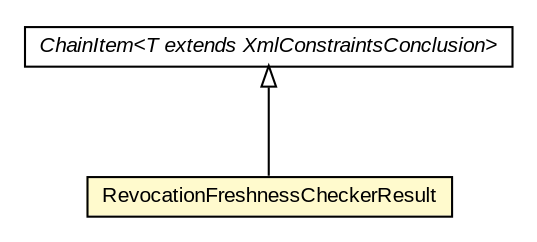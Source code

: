 #!/usr/local/bin/dot
#
# Class diagram 
# Generated by UMLGraph version R5_6-24-gf6e263 (http://www.umlgraph.org/)
#

digraph G {
	edge [fontname="arial",fontsize=10,labelfontname="arial",labelfontsize=10];
	node [fontname="arial",fontsize=10,shape=plaintext];
	nodesep=0.25;
	ranksep=0.5;
	// eu.europa.esig.dss.validation.process.ChainItem<T extends eu.europa.esig.dss.jaxb.detailedreport.XmlConstraintsConclusion>
	c580043 [label=<<table title="eu.europa.esig.dss.validation.process.ChainItem" border="0" cellborder="1" cellspacing="0" cellpadding="2" port="p" href="../../../../ChainItem.html">
		<tr><td><table border="0" cellspacing="0" cellpadding="1">
<tr><td align="center" balign="center"><font face="arial italic"> ChainItem&lt;T extends XmlConstraintsConclusion&gt; </font></td></tr>
		</table></td></tr>
		</table>>, URL="../../../../ChainItem.html", fontname="arial", fontcolor="black", fontsize=10.0];
	// eu.europa.esig.dss.validation.process.bbb.xcv.sub.checks.RevocationFreshnessCheckerResult
	c580102 [label=<<table title="eu.europa.esig.dss.validation.process.bbb.xcv.sub.checks.RevocationFreshnessCheckerResult" border="0" cellborder="1" cellspacing="0" cellpadding="2" port="p" bgcolor="lemonChiffon" href="./RevocationFreshnessCheckerResult.html">
		<tr><td><table border="0" cellspacing="0" cellpadding="1">
<tr><td align="center" balign="center"> RevocationFreshnessCheckerResult </td></tr>
		</table></td></tr>
		</table>>, URL="./RevocationFreshnessCheckerResult.html", fontname="arial", fontcolor="black", fontsize=10.0];
	//eu.europa.esig.dss.validation.process.bbb.xcv.sub.checks.RevocationFreshnessCheckerResult extends eu.europa.esig.dss.validation.process.ChainItem<eu.europa.esig.dss.jaxb.detailedreport.XmlSubXCV>
	c580043:p -> c580102:p [dir=back,arrowtail=empty];
}

